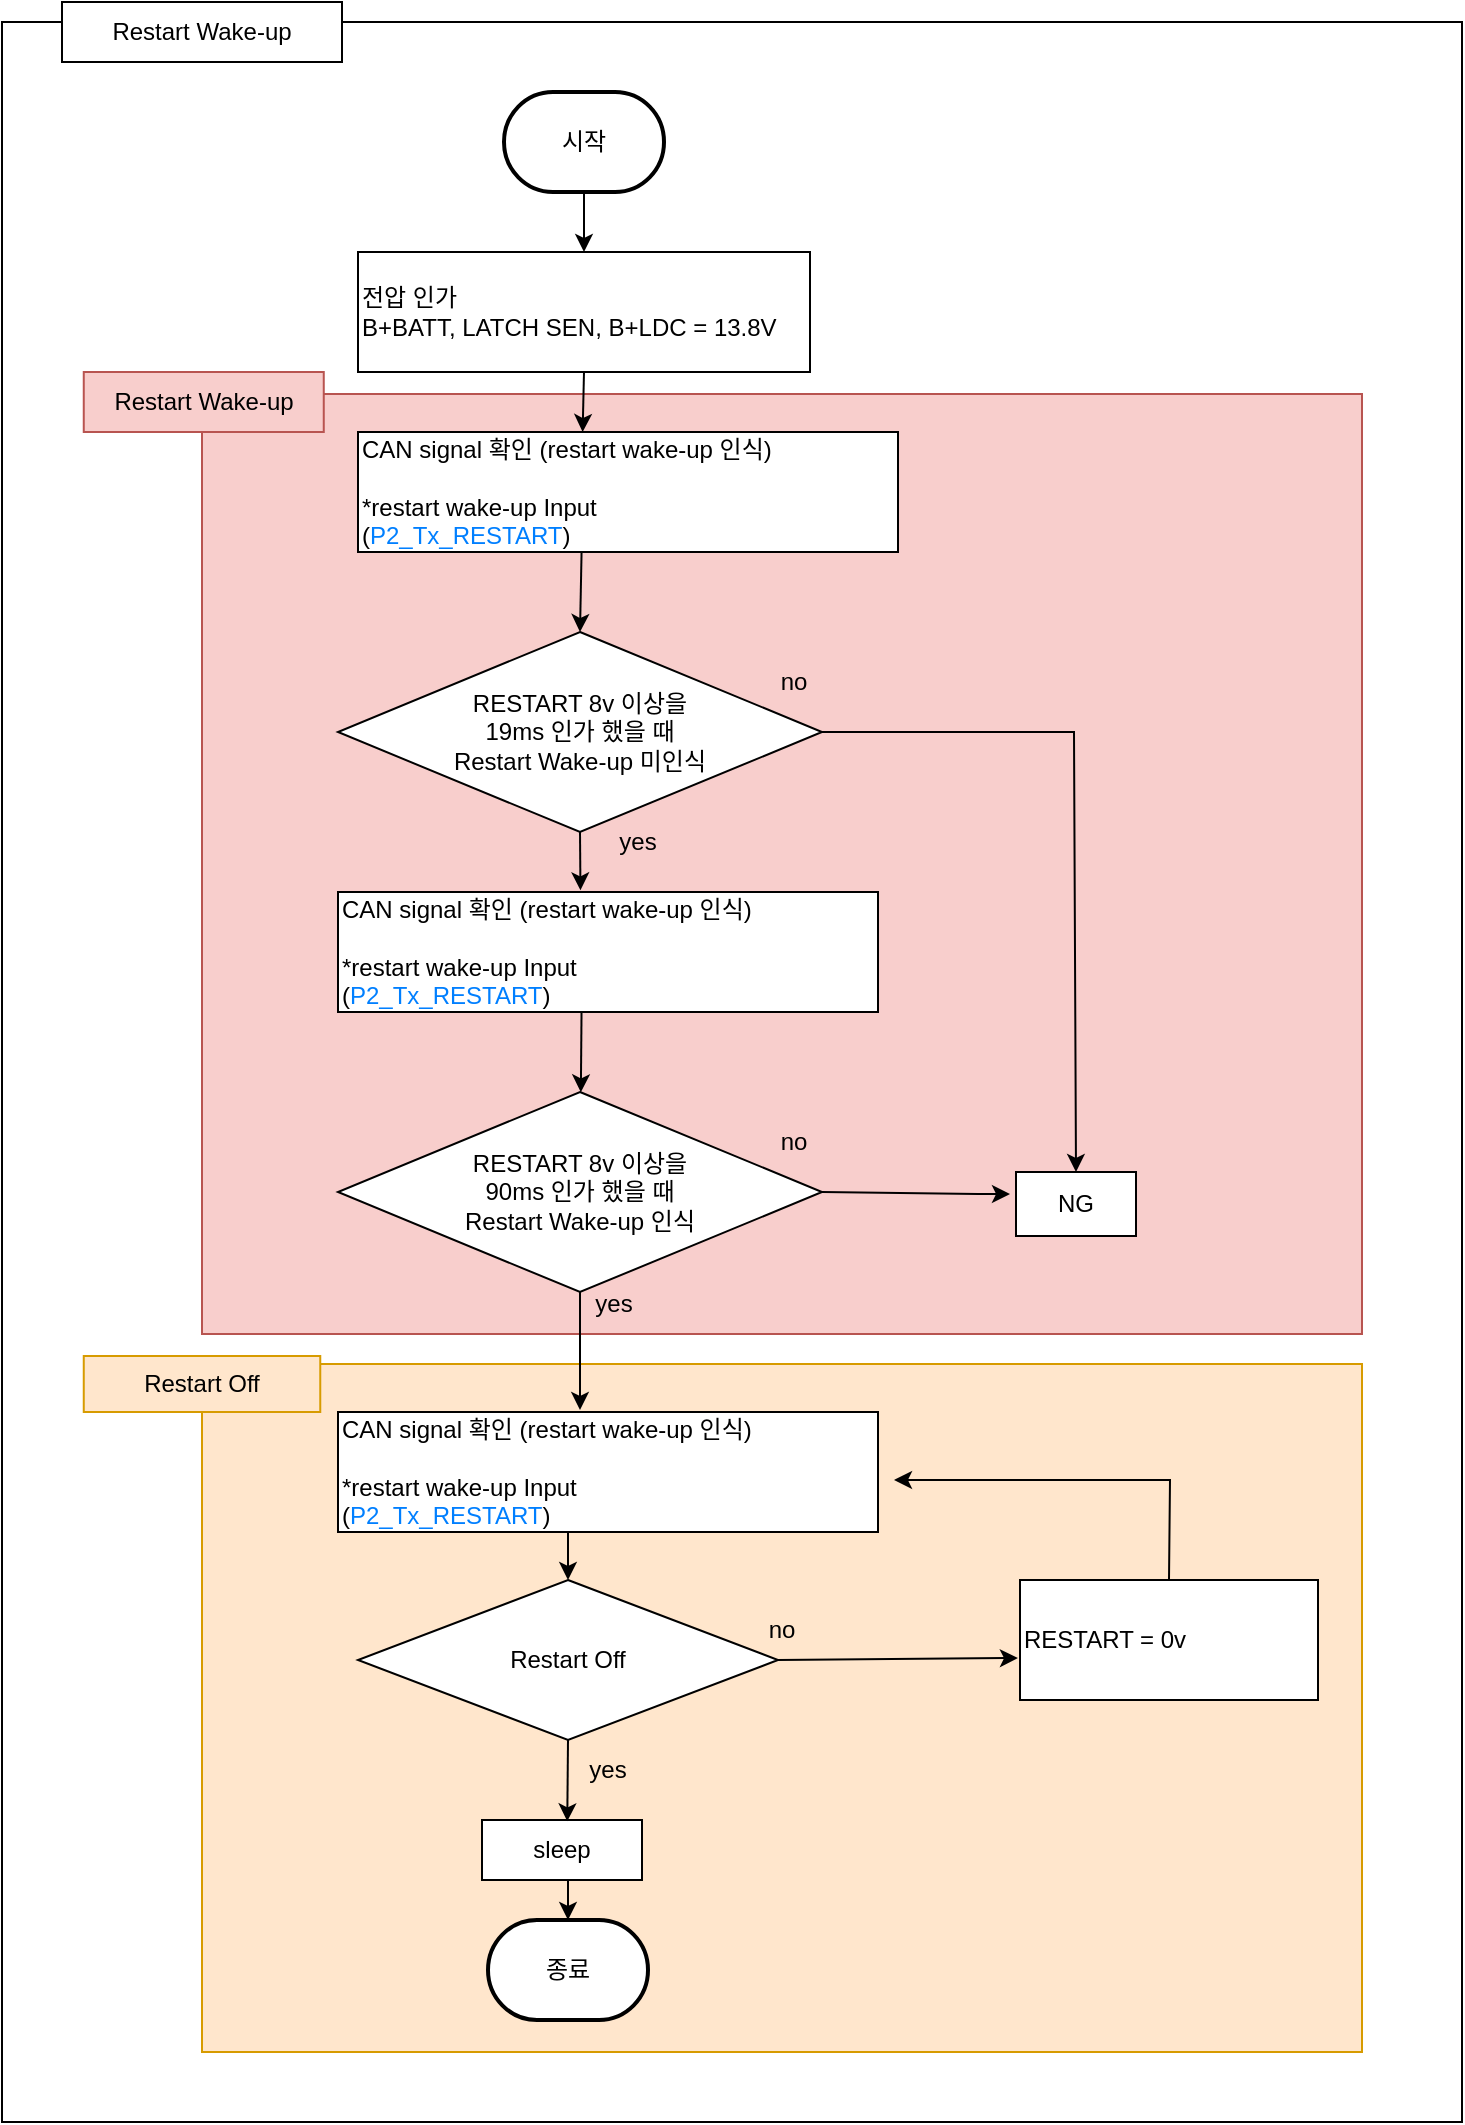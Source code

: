 <mxfile version="22.1.21" type="github">
  <diagram name="페이지-1" id="1IKooUKZ0aYFM0yAQ47z">
    <mxGraphModel dx="1793" dy="1125" grid="1" gridSize="10" guides="1" tooltips="1" connect="1" arrows="1" fold="1" page="1" pageScale="1" pageWidth="827" pageHeight="1169" math="0" shadow="0">
      <root>
        <mxCell id="0" />
        <mxCell id="1" parent="0" />
        <mxCell id="aunHTb1YWMdkFglgx5La-1" value="" style="rounded=0;whiteSpace=wrap;html=1;" vertex="1" parent="1">
          <mxGeometry x="40" y="60" width="730" height="1050" as="geometry" />
        </mxCell>
        <mxCell id="aunHTb1YWMdkFglgx5La-12" value="Restart Wake-up" style="rounded=0;whiteSpace=wrap;html=1;" vertex="1" parent="1">
          <mxGeometry x="70" y="50" width="140" height="30" as="geometry" />
        </mxCell>
        <mxCell id="aunHTb1YWMdkFglgx5La-63" value="" style="rounded=0;whiteSpace=wrap;html=1;fillColor=#f8cecc;strokeColor=#b85450;" vertex="1" parent="1">
          <mxGeometry x="140" y="246" width="580" height="470" as="geometry" />
        </mxCell>
        <mxCell id="aunHTb1YWMdkFglgx5La-64" value="&lt;span style=&quot;color: rgb(0, 0, 0); font-family: Helvetica; font-size: 12px; font-style: normal; font-variant-ligatures: normal; font-variant-caps: normal; font-weight: 400; letter-spacing: normal; orphans: 2; text-align: center; text-indent: 0px; text-transform: none; widows: 2; word-spacing: 0px; -webkit-text-stroke-width: 0px; text-decoration-thickness: initial; text-decoration-style: initial; text-decoration-color: initial; float: none; display: inline !important;&quot;&gt;Restart Wake-up&lt;br&gt;&lt;/span&gt;" style="rounded=0;whiteSpace=wrap;html=1;fillColor=#f8cecc;strokeColor=#b85450;fillStyle=solid;labelBackgroundColor=none;" vertex="1" parent="1">
          <mxGeometry x="80.88" y="235" width="120" height="30" as="geometry" />
        </mxCell>
        <mxCell id="aunHTb1YWMdkFglgx5La-65" value="" style="rounded=0;whiteSpace=wrap;html=1;fillColor=#ffe6cc;strokeColor=#d79b00;" vertex="1" parent="1">
          <mxGeometry x="140" y="731" width="580" height="344" as="geometry" />
        </mxCell>
        <mxCell id="aunHTb1YWMdkFglgx5La-66" value="&lt;span style=&quot;color: rgb(0, 0, 0); font-family: Helvetica; font-size: 12px; font-style: normal; font-variant-ligatures: normal; font-variant-caps: normal; font-weight: 400; letter-spacing: normal; orphans: 2; text-align: center; text-indent: 0px; text-transform: none; widows: 2; word-spacing: 0px; -webkit-text-stroke-width: 0px; text-decoration-thickness: initial; text-decoration-style: initial; text-decoration-color: initial; float: none; display: inline !important;&quot;&gt;Restart Off&lt;br&gt;&lt;/span&gt;" style="rounded=0;whiteSpace=wrap;html=1;fillColor=#ffe6cc;strokeColor=#d79b00;labelBackgroundColor=none;" vertex="1" parent="1">
          <mxGeometry x="80.88" y="727" width="118.25" height="28" as="geometry" />
        </mxCell>
        <mxCell id="aunHTb1YWMdkFglgx5La-2" value="시작" style="strokeWidth=2;html=1;shape=mxgraph.flowchart.terminator;whiteSpace=wrap;" vertex="1" parent="1">
          <mxGeometry x="291" y="95" width="80" height="50" as="geometry" />
        </mxCell>
        <mxCell id="aunHTb1YWMdkFglgx5La-4" value="전압 인가&lt;br&gt;B+BATT, LATCH SEN, B+LDC = 13.8V" style="rounded=0;whiteSpace=wrap;html=1;align=left;" vertex="1" parent="1">
          <mxGeometry x="218" y="175" width="226" height="60" as="geometry" />
        </mxCell>
        <mxCell id="aunHTb1YWMdkFglgx5La-5" value="RESTART 8v 이상을 &lt;br&gt;19ms 인가 했을 때 &lt;br&gt;Restart Wake-up 미인식" style="rhombus;whiteSpace=wrap;html=1;" vertex="1" parent="1">
          <mxGeometry x="208" y="365" width="242" height="100" as="geometry" />
        </mxCell>
        <mxCell id="aunHTb1YWMdkFglgx5La-6" value="" style="endArrow=classic;html=1;rounded=0;entryX=0.5;entryY=0;entryDx=0;entryDy=0;exitX=0.414;exitY=1.005;exitDx=0;exitDy=0;exitPerimeter=0;" edge="1" parent="1" source="aunHTb1YWMdkFglgx5La-43" target="aunHTb1YWMdkFglgx5La-5">
          <mxGeometry width="50" height="50" relative="1" as="geometry">
            <mxPoint x="328" y="325" as="sourcePoint" />
            <mxPoint x="537" y="195" as="targetPoint" />
          </mxGeometry>
        </mxCell>
        <mxCell id="aunHTb1YWMdkFglgx5La-7" value="" style="endArrow=classic;html=1;rounded=0;exitX=0.5;exitY=1;exitDx=0;exitDy=0;exitPerimeter=0;entryX=0.5;entryY=0;entryDx=0;entryDy=0;" edge="1" parent="1" source="aunHTb1YWMdkFglgx5La-2" target="aunHTb1YWMdkFglgx5La-4">
          <mxGeometry width="50" height="50" relative="1" as="geometry">
            <mxPoint x="57" y="195" as="sourcePoint" />
            <mxPoint x="107" y="145" as="targetPoint" />
          </mxGeometry>
        </mxCell>
        <mxCell id="aunHTb1YWMdkFglgx5La-8" value="" style="endArrow=classic;html=1;rounded=0;exitX=0.5;exitY=1;exitDx=0;exitDy=0;entryX=0.5;entryY=0;entryDx=0;entryDy=0;entryPerimeter=0;" edge="1" parent="1">
          <mxGeometry width="50" height="50" relative="1" as="geometry">
            <mxPoint x="329" y="695" as="sourcePoint" />
            <mxPoint x="329" y="754" as="targetPoint" />
          </mxGeometry>
        </mxCell>
        <mxCell id="aunHTb1YWMdkFglgx5La-27" value="yes" style="text;html=1;strokeColor=none;fillColor=none;align=center;verticalAlign=middle;whiteSpace=wrap;rounded=0;" vertex="1" parent="1">
          <mxGeometry x="316" y="686" width="60" height="30" as="geometry" />
        </mxCell>
        <mxCell id="aunHTb1YWMdkFglgx5La-29" value="no" style="text;html=1;strokeColor=none;fillColor=none;align=center;verticalAlign=middle;whiteSpace=wrap;rounded=0;" vertex="1" parent="1">
          <mxGeometry x="406" y="375" width="60" height="30" as="geometry" />
        </mxCell>
        <mxCell id="aunHTb1YWMdkFglgx5La-33" value="RESTART 8v 이상을 &lt;br&gt;90ms 인가 했을 때 &lt;br&gt;Restart Wake-up 인식" style="rhombus;whiteSpace=wrap;html=1;" vertex="1" parent="1">
          <mxGeometry x="208" y="595" width="242" height="100" as="geometry" />
        </mxCell>
        <mxCell id="aunHTb1YWMdkFglgx5La-34" value="no" style="text;html=1;strokeColor=none;fillColor=none;align=center;verticalAlign=middle;whiteSpace=wrap;rounded=0;" vertex="1" parent="1">
          <mxGeometry x="406" y="605" width="60" height="30" as="geometry" />
        </mxCell>
        <mxCell id="aunHTb1YWMdkFglgx5La-35" value="" style="endArrow=classic;html=1;rounded=0;exitX=0.451;exitY=0.995;exitDx=0;exitDy=0;exitPerimeter=0;" edge="1" parent="1" source="aunHTb1YWMdkFglgx5La-49" target="aunHTb1YWMdkFglgx5La-33">
          <mxGeometry width="50" height="50" relative="1" as="geometry">
            <mxPoint x="328.3" y="553.62" as="sourcePoint" />
            <mxPoint x="56" y="344" as="targetPoint" />
          </mxGeometry>
        </mxCell>
        <mxCell id="aunHTb1YWMdkFglgx5La-36" value="NG" style="rounded=0;whiteSpace=wrap;html=1;align=center;" vertex="1" parent="1">
          <mxGeometry x="547" y="635" width="60" height="32" as="geometry" />
        </mxCell>
        <mxCell id="aunHTb1YWMdkFglgx5La-37" value="yes" style="text;html=1;strokeColor=none;fillColor=none;align=center;verticalAlign=middle;whiteSpace=wrap;rounded=0;" vertex="1" parent="1">
          <mxGeometry x="328" y="455" width="60" height="30" as="geometry" />
        </mxCell>
        <mxCell id="aunHTb1YWMdkFglgx5La-38" value="" style="endArrow=classic;html=1;rounded=0;exitX=1;exitY=0.5;exitDx=0;exitDy=0;entryX=0.5;entryY=0;entryDx=0;entryDy=0;" edge="1" parent="1" source="aunHTb1YWMdkFglgx5La-5" target="aunHTb1YWMdkFglgx5La-36">
          <mxGeometry width="50" height="50" relative="1" as="geometry">
            <mxPoint x="566" y="395" as="sourcePoint" />
            <mxPoint x="616" y="345" as="targetPoint" />
            <Array as="points">
              <mxPoint x="576" y="415" />
            </Array>
          </mxGeometry>
        </mxCell>
        <mxCell id="aunHTb1YWMdkFglgx5La-39" value="" style="endArrow=classic;html=1;rounded=0;exitX=1;exitY=0.5;exitDx=0;exitDy=0;" edge="1" parent="1" source="aunHTb1YWMdkFglgx5La-33">
          <mxGeometry width="50" height="50" relative="1" as="geometry">
            <mxPoint x="536" y="486" as="sourcePoint" />
            <mxPoint x="544" y="646" as="targetPoint" />
            <Array as="points">
              <mxPoint x="528" y="646" />
            </Array>
          </mxGeometry>
        </mxCell>
        <mxCell id="aunHTb1YWMdkFglgx5La-43" value="CAN signal 확인 (restart wake-up 인식)&lt;br&gt;&lt;br&gt;*restart wake-up&amp;nbsp;Input&amp;nbsp;&lt;br&gt;(&lt;font color=&quot;#007fff&quot;&gt;P2_Tx_RESTART&lt;/font&gt;)" style="rounded=0;whiteSpace=wrap;html=1;align=left;" vertex="1" parent="1">
          <mxGeometry x="218" y="265" width="270" height="60" as="geometry" />
        </mxCell>
        <mxCell id="aunHTb1YWMdkFglgx5La-44" value="" style="endArrow=classic;html=1;rounded=0;exitX=0.5;exitY=1;exitDx=0;exitDy=0;entryX=0.416;entryY=0;entryDx=0;entryDy=0;entryPerimeter=0;" edge="1" parent="1" source="aunHTb1YWMdkFglgx5La-4" target="aunHTb1YWMdkFglgx5La-43">
          <mxGeometry width="50" height="50" relative="1" as="geometry">
            <mxPoint x="518" y="245" as="sourcePoint" />
            <mxPoint x="568" y="195" as="targetPoint" />
          </mxGeometry>
        </mxCell>
        <mxCell id="aunHTb1YWMdkFglgx5La-48" value="" style="endArrow=classic;html=1;rounded=0;exitX=0.5;exitY=1;exitDx=0;exitDy=0;entryX=0.449;entryY=-0.014;entryDx=0;entryDy=0;entryPerimeter=0;" edge="1" parent="1" source="aunHTb1YWMdkFglgx5La-5" target="aunHTb1YWMdkFglgx5La-49">
          <mxGeometry width="50" height="50" relative="1" as="geometry">
            <mxPoint x="488" y="485" as="sourcePoint" />
            <mxPoint x="328.3" y="496.98" as="targetPoint" />
          </mxGeometry>
        </mxCell>
        <mxCell id="aunHTb1YWMdkFglgx5La-49" value="CAN signal 확인 (restart wake-up 인식)&lt;br&gt;&lt;br&gt;*restart wake-up&amp;nbsp;Input&amp;nbsp;&lt;br&gt;(&lt;font color=&quot;#007fff&quot;&gt;P2_Tx_RESTART&lt;/font&gt;)" style="rounded=0;whiteSpace=wrap;html=1;align=left;" vertex="1" parent="1">
          <mxGeometry x="208" y="495" width="270" height="60" as="geometry" />
        </mxCell>
        <mxCell id="aunHTb1YWMdkFglgx5La-51" value="종료" style="strokeWidth=2;html=1;shape=mxgraph.flowchart.terminator;whiteSpace=wrap;" vertex="1" parent="1">
          <mxGeometry x="283" y="1009" width="80" height="50" as="geometry" />
        </mxCell>
        <mxCell id="aunHTb1YWMdkFglgx5La-52" value="Restart Off" style="rhombus;whiteSpace=wrap;html=1;" vertex="1" parent="1">
          <mxGeometry x="218" y="839" width="210" height="80" as="geometry" />
        </mxCell>
        <mxCell id="aunHTb1YWMdkFglgx5La-53" value="" style="endArrow=classic;html=1;rounded=0;exitX=0.5;exitY=1;exitDx=0;exitDy=0;entryX=0.5;entryY=0;entryDx=0;entryDy=0;" edge="1" parent="1" target="aunHTb1YWMdkFglgx5La-52">
          <mxGeometry width="50" height="50" relative="1" as="geometry">
            <mxPoint x="323" y="799" as="sourcePoint" />
            <mxPoint x="529" y="759" as="targetPoint" />
          </mxGeometry>
        </mxCell>
        <mxCell id="aunHTb1YWMdkFglgx5La-54" value="" style="endArrow=classic;html=1;rounded=0;exitX=0.5;exitY=1;exitDx=0;exitDy=0;entryX=0.5;entryY=0;entryDx=0;entryDy=0;entryPerimeter=0;" edge="1" parent="1" target="aunHTb1YWMdkFglgx5La-51">
          <mxGeometry width="50" height="50" relative="1" as="geometry">
            <mxPoint x="323" y="989" as="sourcePoint" />
            <mxPoint x="109" y="939" as="targetPoint" />
          </mxGeometry>
        </mxCell>
        <mxCell id="aunHTb1YWMdkFglgx5La-55" value="RESTART = 0v" style="rounded=0;whiteSpace=wrap;html=1;align=left;" vertex="1" parent="1">
          <mxGeometry x="549" y="839" width="149" height="60" as="geometry" />
        </mxCell>
        <mxCell id="aunHTb1YWMdkFglgx5La-56" value="" style="endArrow=classic;html=1;rounded=0;exitX=1;exitY=0.5;exitDx=0;exitDy=0;entryX=-0.007;entryY=0.65;entryDx=0;entryDy=0;entryPerimeter=0;" edge="1" parent="1" source="aunHTb1YWMdkFglgx5La-52" target="aunHTb1YWMdkFglgx5La-55">
          <mxGeometry width="50" height="50" relative="1" as="geometry">
            <mxPoint x="559" y="809" as="sourcePoint" />
            <mxPoint x="609" y="759" as="targetPoint" />
          </mxGeometry>
        </mxCell>
        <mxCell id="aunHTb1YWMdkFglgx5La-57" value="sleep" style="rounded=0;whiteSpace=wrap;html=1;align=center;" vertex="1" parent="1">
          <mxGeometry x="280" y="959" width="80" height="30" as="geometry" />
        </mxCell>
        <mxCell id="aunHTb1YWMdkFglgx5La-58" value="" style="endArrow=classic;html=1;rounded=0;exitX=0.5;exitY=1;exitDx=0;exitDy=0;entryX=0.533;entryY=0.022;entryDx=0;entryDy=0;entryPerimeter=0;" edge="1" parent="1" source="aunHTb1YWMdkFglgx5La-52" target="aunHTb1YWMdkFglgx5La-57">
          <mxGeometry width="50" height="50" relative="1" as="geometry">
            <mxPoint x="120" y="939" as="sourcePoint" />
            <mxPoint x="170" y="889" as="targetPoint" />
          </mxGeometry>
        </mxCell>
        <mxCell id="aunHTb1YWMdkFglgx5La-59" value="yes" style="text;html=1;strokeColor=none;fillColor=none;align=center;verticalAlign=middle;whiteSpace=wrap;rounded=0;" vertex="1" parent="1">
          <mxGeometry x="313" y="919" width="60" height="30" as="geometry" />
        </mxCell>
        <mxCell id="aunHTb1YWMdkFglgx5La-60" value="no" style="text;html=1;strokeColor=none;fillColor=none;align=center;verticalAlign=middle;whiteSpace=wrap;rounded=0;" vertex="1" parent="1">
          <mxGeometry x="400" y="849" width="60" height="30" as="geometry" />
        </mxCell>
        <mxCell id="aunHTb1YWMdkFglgx5La-61" value="" style="endArrow=classic;html=1;rounded=0;exitX=0.5;exitY=0;exitDx=0;exitDy=0;" edge="1" parent="1" source="aunHTb1YWMdkFglgx5La-55">
          <mxGeometry width="50" height="50" relative="1" as="geometry">
            <mxPoint x="684" y="839" as="sourcePoint" />
            <mxPoint x="486" y="789" as="targetPoint" />
            <Array as="points">
              <mxPoint x="624" y="789" />
            </Array>
          </mxGeometry>
        </mxCell>
        <mxCell id="aunHTb1YWMdkFglgx5La-62" value="CAN signal 확인 (restart wake-up 인식)&lt;br&gt;&lt;br&gt;*restart wake-up&amp;nbsp;Input&amp;nbsp;&lt;br&gt;(&lt;font color=&quot;#007fff&quot;&gt;P2_Tx_RESTART&lt;/font&gt;)" style="rounded=0;whiteSpace=wrap;html=1;align=left;" vertex="1" parent="1">
          <mxGeometry x="208" y="755" width="270" height="60" as="geometry" />
        </mxCell>
      </root>
    </mxGraphModel>
  </diagram>
</mxfile>
